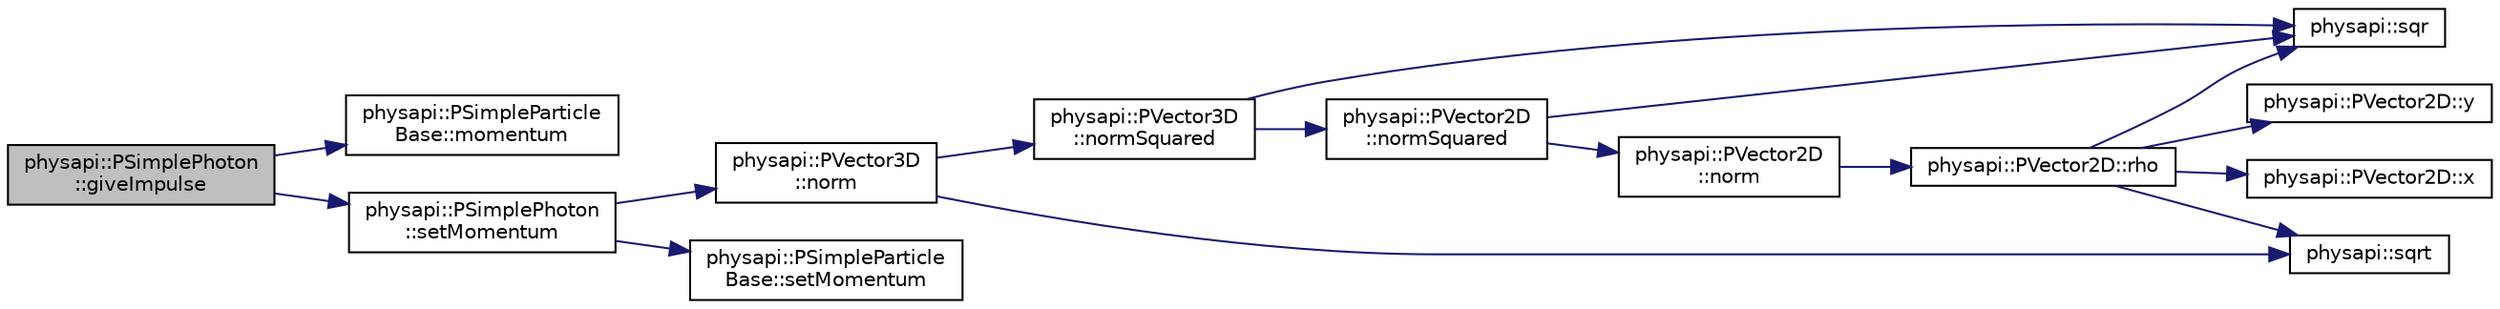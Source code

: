 digraph "physapi::PSimplePhoton::giveImpulse"
{
 // LATEX_PDF_SIZE
  edge [fontname="Helvetica",fontsize="10",labelfontname="Helvetica",labelfontsize="10"];
  node [fontname="Helvetica",fontsize="10",shape=record];
  rankdir="LR";
  Node1 [label="physapi::PSimplePhoton\l::giveImpulse",height=0.2,width=0.4,color="black", fillcolor="grey75", style="filled", fontcolor="black",tooltip="Give an impulse to the photon."];
  Node1 -> Node2 [color="midnightblue",fontsize="10",style="solid",fontname="Helvetica"];
  Node2 [label="physapi::PSimpleParticle\lBase::momentum",height=0.2,width=0.4,color="black", fillcolor="white", style="filled",URL="$classphysapi_1_1_p_simple_particle_base.html#a4d9c4a2ddda2c0b8e242470efc297410",tooltip="Get the momentum of the particle."];
  Node1 -> Node3 [color="midnightblue",fontsize="10",style="solid",fontname="Helvetica"];
  Node3 [label="physapi::PSimplePhoton\l::setMomentum",height=0.2,width=0.4,color="black", fillcolor="white", style="filled",URL="$classphysapi_1_1_p_simple_photon.html#a5a6e82485e0eb397cf58ced888fb99b8",tooltip="Set the momentum of the particle."];
  Node3 -> Node4 [color="midnightblue",fontsize="10",style="solid",fontname="Helvetica"];
  Node4 [label="physapi::PVector3D\l::norm",height=0.2,width=0.4,color="black", fillcolor="white", style="filled",URL="$classphysapi_1_1_p_vector3_d.html#a17511cdd903682998726d8cc552ff697",tooltip="Get the norm of the vector."];
  Node4 -> Node5 [color="midnightblue",fontsize="10",style="solid",fontname="Helvetica"];
  Node5 [label="physapi::PVector3D\l::normSquared",height=0.2,width=0.4,color="black", fillcolor="white", style="filled",URL="$classphysapi_1_1_p_vector3_d.html#a0424c2400c2ca9c8dc478317ce0378ca",tooltip="Get the squared of the vector's norm."];
  Node5 -> Node6 [color="midnightblue",fontsize="10",style="solid",fontname="Helvetica"];
  Node6 [label="physapi::PVector2D\l::normSquared",height=0.2,width=0.4,color="black", fillcolor="white", style="filled",URL="$classphysapi_1_1_p_vector2_d.html#a492aecd7fdfd137de2efaf5a8eaa2fe4",tooltip="Get the squared of the vector's norm."];
  Node6 -> Node7 [color="midnightblue",fontsize="10",style="solid",fontname="Helvetica"];
  Node7 [label="physapi::PVector2D\l::norm",height=0.2,width=0.4,color="black", fillcolor="white", style="filled",URL="$classphysapi_1_1_p_vector2_d.html#a93ca53c4e2c71d2b312f59cbc069de14",tooltip="Get the norm of the vector."];
  Node7 -> Node8 [color="midnightblue",fontsize="10",style="solid",fontname="Helvetica"];
  Node8 [label="physapi::PVector2D::rho",height=0.2,width=0.4,color="black", fillcolor="white", style="filled",URL="$classphysapi_1_1_p_vector2_d.html#af6fa628381013afe9cf5b9e97c7a3a8d",tooltip="Get the  coordinate."];
  Node8 -> Node9 [color="midnightblue",fontsize="10",style="solid",fontname="Helvetica"];
  Node9 [label="physapi::sqr",height=0.2,width=0.4,color="black", fillcolor="white", style="filled",URL="$group__core.html#ga01ea6c103ae225b6d9c3dec92bd7141c",tooltip="Calculate the square of an obj(number, scalar, vector, etc)"];
  Node8 -> Node10 [color="midnightblue",fontsize="10",style="solid",fontname="Helvetica"];
  Node10 [label="physapi::sqrt",height=0.2,width=0.4,color="black", fillcolor="white", style="filled",URL="$group__core.html#gae92fbf95826f105bd60a485bf7b596e8",tooltip="Calculate the square root of a scalar."];
  Node8 -> Node11 [color="midnightblue",fontsize="10",style="solid",fontname="Helvetica"];
  Node11 [label="physapi::PVector2D::x",height=0.2,width=0.4,color="black", fillcolor="white", style="filled",URL="$classphysapi_1_1_p_vector2_d.html#adef3e21a4bb82ad7b9351590075a8086",tooltip="Get the x coordinate."];
  Node8 -> Node12 [color="midnightblue",fontsize="10",style="solid",fontname="Helvetica"];
  Node12 [label="physapi::PVector2D::y",height=0.2,width=0.4,color="black", fillcolor="white", style="filled",URL="$classphysapi_1_1_p_vector2_d.html#a15bb9964eb7b9ea7936d3e075737558e",tooltip="Get the y coordinate."];
  Node6 -> Node9 [color="midnightblue",fontsize="10",style="solid",fontname="Helvetica"];
  Node5 -> Node9 [color="midnightblue",fontsize="10",style="solid",fontname="Helvetica"];
  Node4 -> Node10 [color="midnightblue",fontsize="10",style="solid",fontname="Helvetica"];
  Node3 -> Node13 [color="midnightblue",fontsize="10",style="solid",fontname="Helvetica"];
  Node13 [label="physapi::PSimpleParticle\lBase::setMomentum",height=0.2,width=0.4,color="black", fillcolor="white", style="filled",URL="$classphysapi_1_1_p_simple_particle_base.html#af21977f2fa25153133b9622d2f233ced",tooltip="Set the momentum of the particle."];
}
